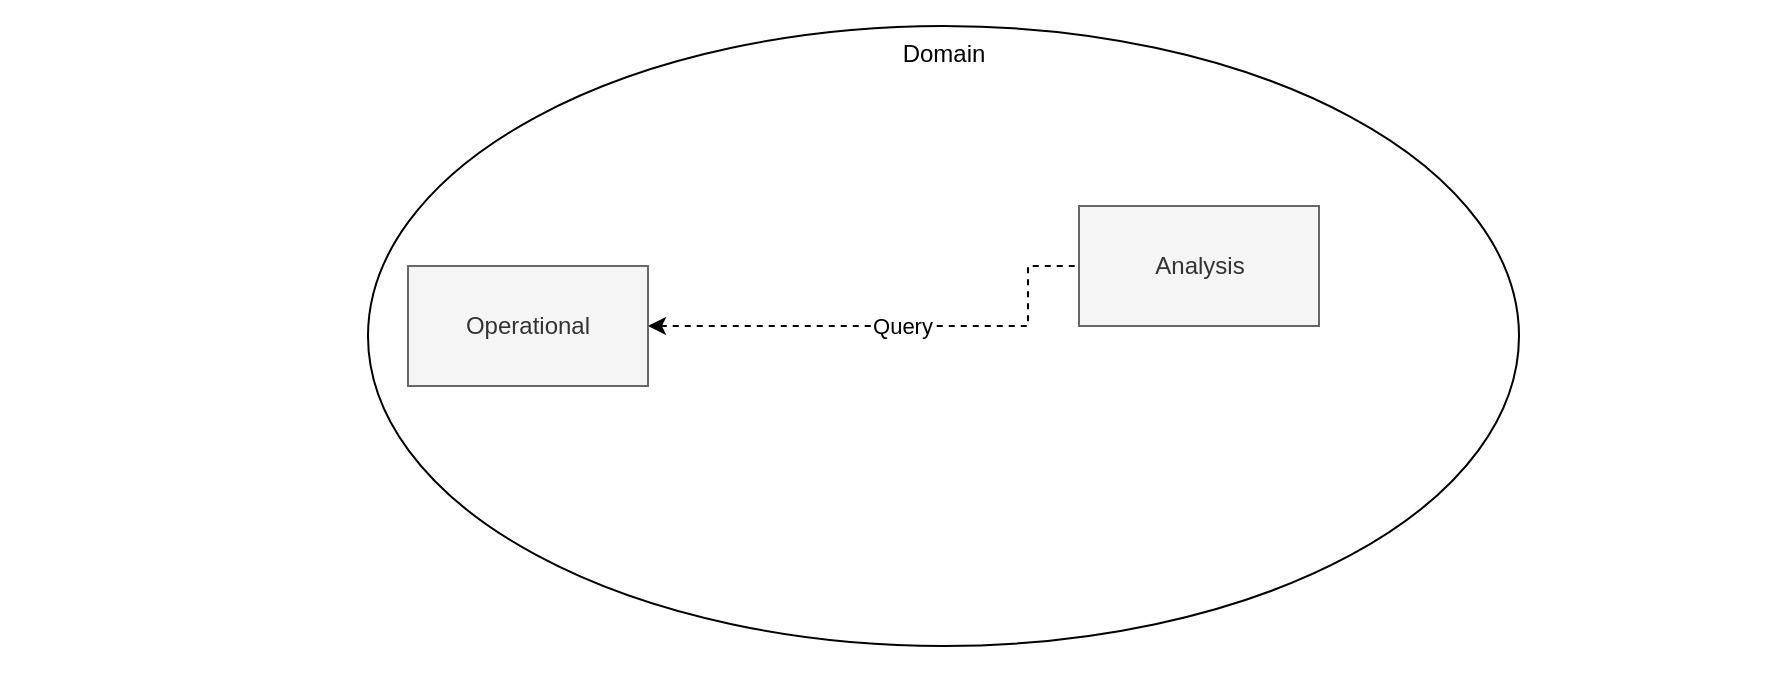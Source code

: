 <mxfile version="15.5.4" type="embed"><diagram id="DWjpSvbVxY2pOprUcE6g" name="Page-1"><mxGraphModel dx="980" dy="683" grid="1" gridSize="10" guides="1" tooltips="1" connect="1" arrows="1" fold="1" page="1" pageScale="1" pageWidth="827" pageHeight="1169" math="0" shadow="0"><root><mxCell id="0"/><mxCell id="1" parent="0"/><mxCell id="WkdalmxvpJmTztUUumEF-3" value="Domain" style="ellipse;whiteSpace=wrap;html=1;verticalAlign=top;" parent="1" vertex="1"><mxGeometry x="240" y="210" width="575.5" height="310" as="geometry"/></mxCell><mxCell id="WkdalmxvpJmTztUUumEF-17" value="Analysis" style="rounded=0;whiteSpace=wrap;html=1;fillColor=#f5f5f5;fontColor=#333333;strokeColor=#666666;" parent="1" vertex="1"><mxGeometry x="595.5" y="300" width="120" height="60" as="geometry"/></mxCell><mxCell id="WkdalmxvpJmTztUUumEF-19" style="edgeStyle=orthogonalEdgeStyle;rounded=0;orthogonalLoop=1;jettySize=auto;html=1;startArrow=classic;startFill=1;endArrow=none;endFill=0;dashed=1;" parent="1" source="WkdalmxvpJmTztUUumEF-24" target="WkdalmxvpJmTztUUumEF-17" edge="1"><mxGeometry relative="1" as="geometry"><mxPoint x="555.5" y="360" as="sourcePoint"/><Array as="points"><mxPoint x="570" y="360"/><mxPoint x="570" y="330"/></Array></mxGeometry></mxCell><mxCell id="2" value="Query" style="edgeLabel;html=1;align=center;verticalAlign=middle;resizable=0;points=[];" vertex="1" connectable="0" parent="WkdalmxvpJmTztUUumEF-19"><mxGeometry x="0.035" relative="1" as="geometry"><mxPoint as="offset"/></mxGeometry></mxCell><mxCell id="WkdalmxvpJmTztUUumEF-24" value="Operational" style="rounded=0;whiteSpace=wrap;html=1;fillColor=#f5f5f5;fontColor=#333333;strokeColor=#666666;" parent="1" vertex="1"><mxGeometry x="260" y="330" width="120" height="60" as="geometry"/></mxCell><mxCell id="3" value="" style="rounded=0;whiteSpace=wrap;html=1;fillColor=none;strokeColor=none;" vertex="1" parent="1"><mxGeometry x="56" y="197" width="889" height="337" as="geometry"/></mxCell></root></mxGraphModel></diagram></mxfile>